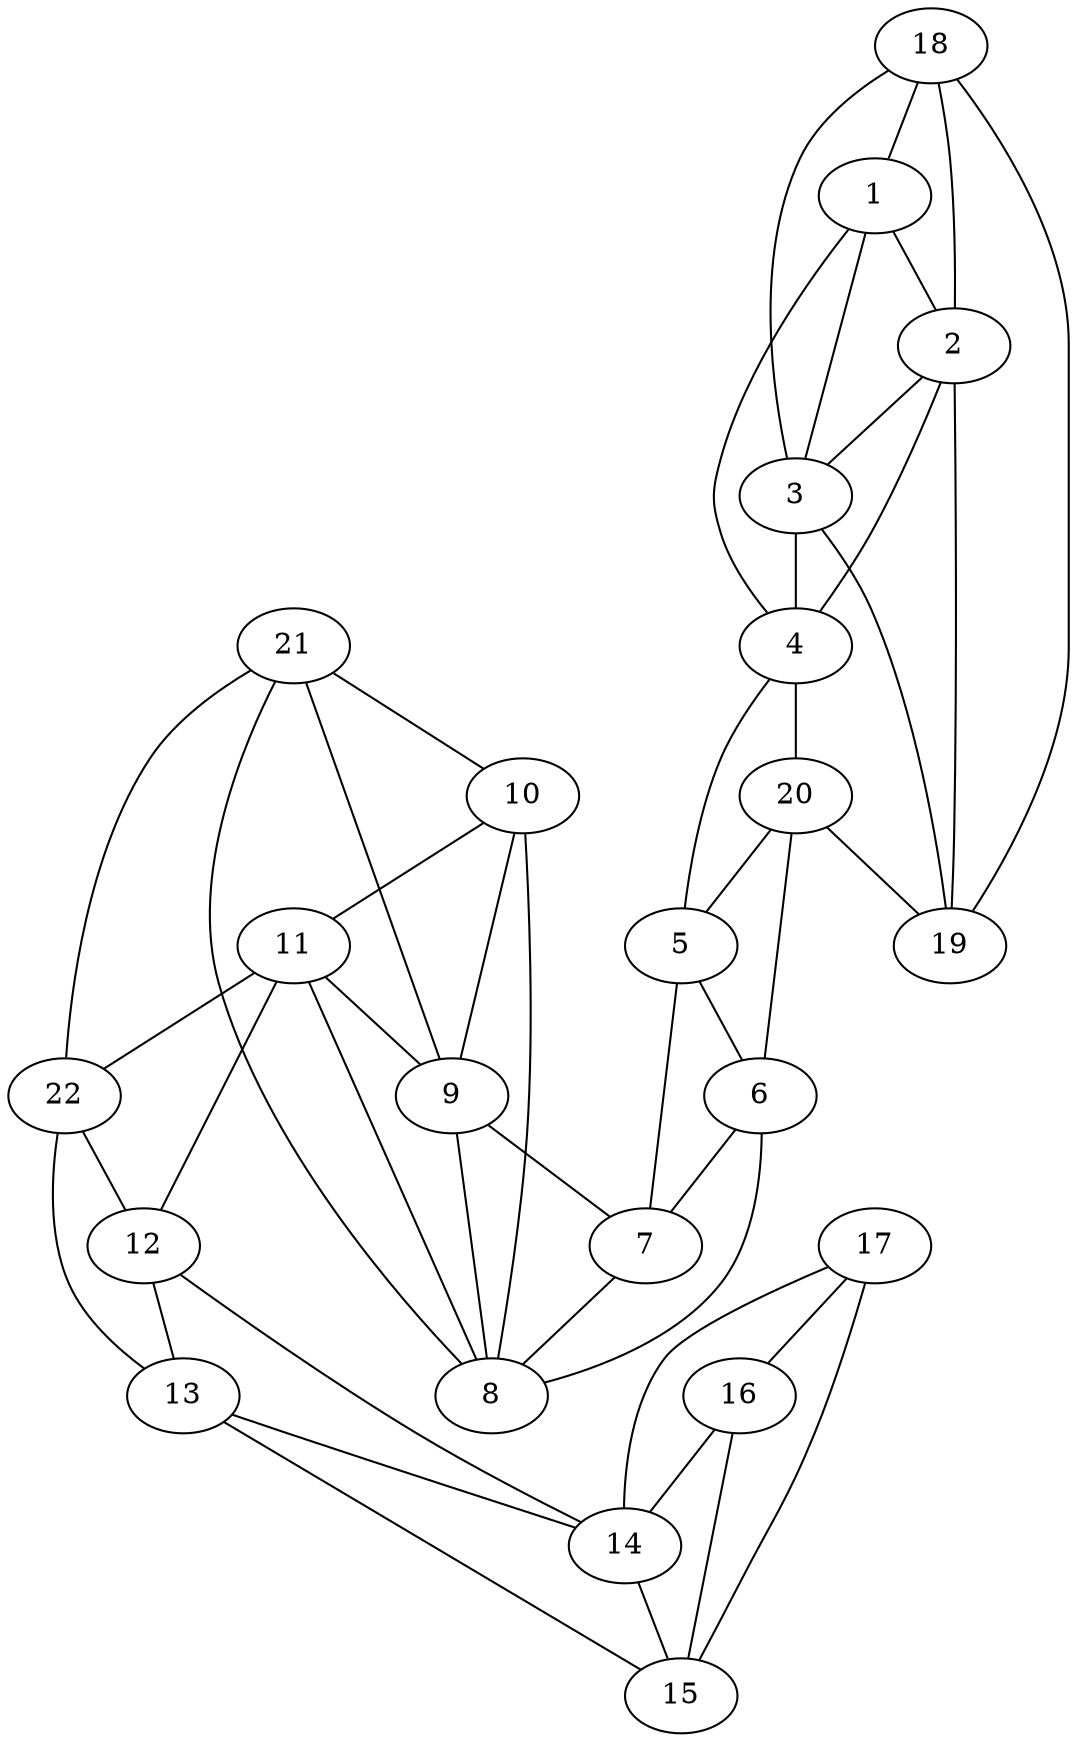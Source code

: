 graph pdb1mau {
	1	 [aaLength=8,
		sequence=TIGNYIGA,
		type=0];
	2	 [aaLength=9,
		sequence=ALRQFVELQ,
		type=0];
	1 -- 2	 [distance0="12.59247",
		frequency=1,
		type0=1];
	3	 [aaLength=6,
		sequence=VDQHAI,
		type=0];
	1 -- 3	 [distance0="28.16352",
		frequency=1,
		type0=2];
	4	 [aaLength=19,
		sequence=DPHELRQNIRRLAALYLAV,
		type=0];
	1 -- 4	 [distance0="38.80815",
		frequency=1,
		type0=3];
	2 -- 3	 [distance0="26.25336",
		frequency=1,
		type0=2];
	2 -- 4	 [distance0="33.42361",
		frequency=1,
		type0=3];
	19	 [aaLength=6,
		sequence=NCYFCI,
		type=1];
	2 -- 19	 [distance0="3.0",
		frequency=1,
		type0=4];
	3 -- 4	 [distance0="12.88905",
		distance1="4.0",
		frequency=2,
		type0=1,
		type1=4];
	5	 [aaLength=3,
		sequence=SEV,
		type=0];
	4 -- 5	 [distance0="31.05138",
		frequency=1,
		type0=2];
	20	 [aaLength=5,
		sequence=ATLFI,
		type=1];
	4 -- 20	 [distance0="6.0",
		frequency=1,
		type0=4];
	6	 [aaLength=12,
		sequence=PAHAQAAWMLQC,
		type=0];
	5 -- 6	 [distance0="9.83925",
		distance1="0.0",
		frequency=2,
		type0=1,
		type1=5];
	7	 [aaLength=7,
		sequence=YIGELER,
		type=0];
	5 -- 7	 [distance0="31.87278",
		frequency=1,
		type0=3];
	8	 [aaLength=8,
		sequence=MTQFKEKS,
		type=0];
	6 -- 8	 [distance0="27.34682",
		frequency=1,
		type0=3];
	6 -- 7	 [distance0="22.80062",
		distance1="2.0",
		frequency=2,
		type0=2,
		type1=4];
	7 -- 8	 [distance0="8.342662",
		distance1="0.0",
		frequency=2,
		type0=1,
		type1=5];
	9	 [aaLength=17,
		sequence=SAGLLTYPPLMAADILL,
		type=0];
	9 -- 8	 [distance0="17.34126",
		frequency=1,
		type0=1];
	9 -- 7	 [distance0="23.44113",
		frequency=1,
		type0=2];
	10	 [aaLength=3,
		sequence=GED,
		type=0];
	10 -- 8	 [distance0="41.46005",
		frequency=1,
		type0=3];
	10 -- 9	 [distance0="27.70305",
		frequency=1,
		type0=2];
	11	 [aaLength=20,
		sequence=QKQHIELTRDLAERFNKRYG,
		type=0];
	10 -- 11	 [distance0="3.541934",
		distance1="0.0",
		frequency=2,
		type0=1,
		type1=5];
	11 -- 8	 [distance0="44.13729",
		frequency=1,
		type0=3];
	11 -- 9	 [distance0="29.82294",
		frequency=1,
		type0=2];
	22	 [aaLength=3,
		sequence=EAR,
		type=1];
	11 -- 22	 [distance0="6.0",
		frequency=1,
		type0=4];
	12	 [aaLength=5,
		sequence=NPKAY,
		type=0];
	12 -- 11	 [distance0="53.61949",
		frequency=1,
		type0=3];
	13	 [aaLength=11,
		sequence=DAKTIEKKIKS,
		type=0];
	12 -- 13	 [distance0="12.08546",
		distance1="5.0",
		frequency=2,
		type0=1,
		type1=4];
	14	 [aaLength=16,
		sequence=KPGISNLLNIYSTLSG,
		type=0];
	12 -- 14	 [distance0="40.15629",
		frequency=1,
		type0=2];
	13 -- 14	 [distance0="29.5642",
		distance1="15.0",
		frequency=2,
		type0=2,
		type1=4];
	15	 [aaLength=9,
		sequence=SIEELERQY,
		type=0];
	13 -- 15	 [distance0="47.11241",
		frequency=1,
		type0=3];
	14 -- 15	 [distance0="18.04964",
		distance1="1.0",
		frequency=2,
		type0=1,
		type1=4];
	16	 [aaLength=29,
		sequence=GYGVFKADLAQVVIETLRPIQERYHHWME,
		type=0];
	16 -- 14	 [distance0="33.08786",
		frequency=1,
		type0=2];
	16 -- 15	 [distance0="21.4278",
		frequency=1,
		type0=1];
	17	 [aaLength=30,
		sequence=EELDRVLDEGAEKANRVASEMVRKMEQAMG,
		type=0];
	17 -- 14	 [distance0="66.37293",
		frequency=1,
		type0=3];
	17 -- 16	 [distance0="33.46046",
		frequency=1,
		type0=1];
	17 -- 15	 [distance0="53.14482",
		frequency=1,
		type0=2];
	18	 [aaLength=6,
		sequence=TIFSGI,
		type=1];
	18 -- 1	 [distance0="62.65875",
		frequency=1,
		type0=2];
	18 -- 2	 [distance0="13.0",
		frequency=1,
		type0=4];
	18 -- 3	 [distance0="63.9755",
		frequency=1,
		type0=3];
	18 -- 19	 [distance0="31.0",
		frequency=1,
		type0=1];
	19 -- 3	 [distance0="52.53441",
		distance1="0.0",
		frequency=2,
		type0=3,
		type1=5];
	20 -- 6	 [distance0="58.73083",
		frequency=1,
		type0=2];
	20 -- 19	 [distance0="41.0",
		frequency=1,
		type0=1];
	20 -- 5	 [distance0="58.74833",
		distance1="1.0",
		frequency=2,
		type0=3,
		type1=4];
	21	 [aaLength=3,
		sequence=IVP,
		type=1];
	21 -- 8	 [distance0="61.5117",
		frequency=1,
		type0=3];
	21 -- 9	 [distance0="59.60071",
		frequency=1,
		type0=2];
	21 -- 10	 [distance0="1.0",
		frequency=1,
		type0=4];
	21 -- 22	 [distance0="33.0",
		frequency=1,
		type0=1];
	22 -- 12	 [distance0="56.95491",
		distance1="23.0",
		frequency=2,
		type0=2,
		type1=4];
	22 -- 13	 [distance0="67.21235",
		frequency=1,
		type0=3];
}
